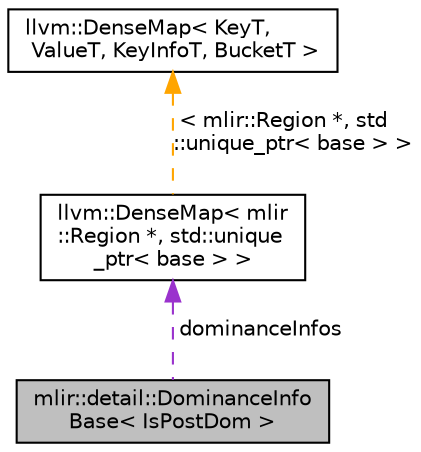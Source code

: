 digraph "mlir::detail::DominanceInfoBase&lt; IsPostDom &gt;"
{
  bgcolor="transparent";
  edge [fontname="Helvetica",fontsize="10",labelfontname="Helvetica",labelfontsize="10"];
  node [fontname="Helvetica",fontsize="10",shape=record];
  Node5 [label="mlir::detail::DominanceInfo\lBase\< IsPostDom \>",height=0.2,width=0.4,color="black", fillcolor="grey75", style="filled", fontcolor="black"];
  Node6 -> Node5 [dir="back",color="darkorchid3",fontsize="10",style="dashed",label=" dominanceInfos" ,fontname="Helvetica"];
  Node6 [label="llvm::DenseMap\< mlir\l::Region *, std::unique\l_ptr\< base \> \>",height=0.2,width=0.4,color="black",URL="$classllvm_1_1DenseMap.html"];
  Node7 -> Node6 [dir="back",color="orange",fontsize="10",style="dashed",label=" \< mlir::Region *, std\l::unique_ptr\< base \> \>" ,fontname="Helvetica"];
  Node7 [label="llvm::DenseMap\< KeyT,\l ValueT, KeyInfoT, BucketT \>",height=0.2,width=0.4,color="black",URL="$classllvm_1_1DenseMap.html"];
}
